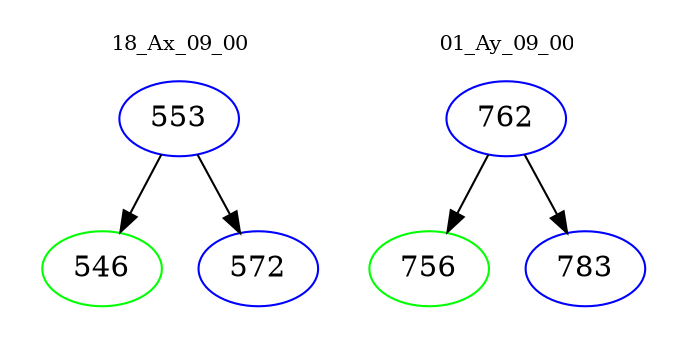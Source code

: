 digraph{
subgraph cluster_0 {
color = white
label = "18_Ax_09_00";
fontsize=10;
T0_553 [label="553", color="blue"]
T0_553 -> T0_546 [color="black"]
T0_546 [label="546", color="green"]
T0_553 -> T0_572 [color="black"]
T0_572 [label="572", color="blue"]
}
subgraph cluster_1 {
color = white
label = "01_Ay_09_00";
fontsize=10;
T1_762 [label="762", color="blue"]
T1_762 -> T1_756 [color="black"]
T1_756 [label="756", color="green"]
T1_762 -> T1_783 [color="black"]
T1_783 [label="783", color="blue"]
}
}
